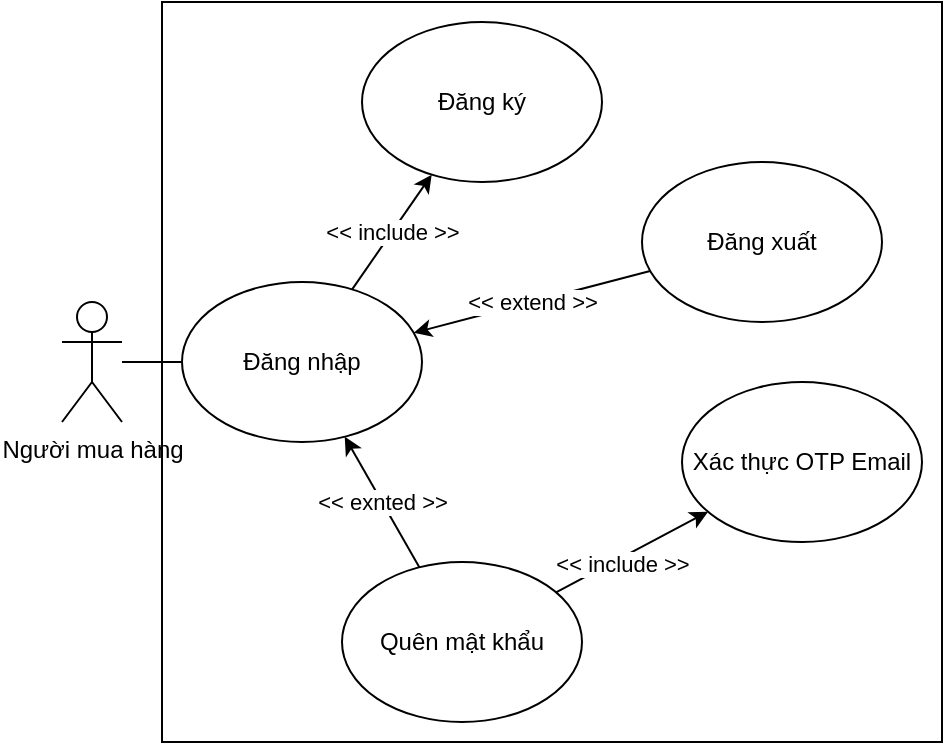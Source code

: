<mxfile version="19.0.3" type="device"><diagram id="qdzV78atOMRHT5t4Zyza" name="Page-1"><mxGraphModel dx="539" dy="351" grid="1" gridSize="10" guides="1" tooltips="1" connect="1" arrows="1" fold="1" page="1" pageScale="1" pageWidth="850" pageHeight="1100" math="0" shadow="0"><root><mxCell id="0"/><mxCell id="1" parent="0"/><mxCell id="TfkrD3XdmZY8tje7WvaH-3" value="" style="html=1;" parent="1" vertex="1"><mxGeometry x="260" y="170" width="390" height="370" as="geometry"/></mxCell><mxCell id="SUa7xZaceQAh24RORcjB-1" value="Đăng ký" style="ellipse;whiteSpace=wrap;html=1;" parent="1" vertex="1"><mxGeometry x="360" y="180" width="120" height="80" as="geometry"/></mxCell><mxCell id="SUa7xZaceQAh24RORcjB-2" value="Đăng xuất" style="ellipse;whiteSpace=wrap;html=1;" parent="1" vertex="1"><mxGeometry x="500" y="250" width="120" height="80" as="geometry"/></mxCell><mxCell id="SUa7xZaceQAh24RORcjB-3" value="Quên mật khẩu" style="ellipse;whiteSpace=wrap;html=1;" parent="1" vertex="1"><mxGeometry x="350" y="450" width="120" height="80" as="geometry"/></mxCell><mxCell id="SUa7xZaceQAh24RORcjB-6" value="&amp;lt;&amp;lt; extend &amp;gt;&amp;gt;" style="endArrow=classic;html=1;rounded=0;" parent="1" source="SUa7xZaceQAh24RORcjB-2" target="KLsR1nCnI2cu8LPLsGg4-1" edge="1"><mxGeometry width="50" height="50" relative="1" as="geometry"><mxPoint x="170" y="360" as="sourcePoint"/><mxPoint x="478.486" y="218.88" as="targetPoint"/></mxGeometry></mxCell><mxCell id="-P1lzFrRjVmCbPM7OM-O-2" style="rounded=0;orthogonalLoop=1;jettySize=auto;html=1;" parent="1" source="SUa7xZaceQAh24RORcjB-3" target="-P1lzFrRjVmCbPM7OM-O-1" edge="1"><mxGeometry relative="1" as="geometry"/></mxCell><mxCell id="-P1lzFrRjVmCbPM7OM-O-3" value="&amp;lt;&amp;lt; include &amp;gt;&amp;gt;" style="edgeLabel;html=1;align=center;verticalAlign=middle;resizable=0;points=[];" parent="-P1lzFrRjVmCbPM7OM-O-2" vertex="1" connectable="0"><mxGeometry x="0.215" y="4" relative="1" as="geometry"><mxPoint x="-11" y="13" as="offset"/></mxGeometry></mxCell><mxCell id="-P1lzFrRjVmCbPM7OM-O-1" value="Xác thực OTP Email" style="ellipse;whiteSpace=wrap;html=1;" parent="1" vertex="1"><mxGeometry x="520" y="360" width="120" height="80" as="geometry"/></mxCell><mxCell id="KLsR1nCnI2cu8LPLsGg4-4" style="edgeStyle=orthogonalEdgeStyle;rounded=0;orthogonalLoop=1;jettySize=auto;html=1;endArrow=none;endFill=0;" parent="1" source="08umBrjcM2W8GrR-wdAU-1" target="KLsR1nCnI2cu8LPLsGg4-1" edge="1"><mxGeometry relative="1" as="geometry"/></mxCell><mxCell id="08umBrjcM2W8GrR-wdAU-1" value="Người mua hàng" style="shape=umlActor;verticalLabelPosition=bottom;verticalAlign=top;html=1;outlineConnect=0;" parent="1" vertex="1"><mxGeometry x="210" y="320" width="30" height="60" as="geometry"/></mxCell><mxCell id="KLsR1nCnI2cu8LPLsGg4-1" value="Đăng nhập" style="ellipse;whiteSpace=wrap;html=1;" parent="1" vertex="1"><mxGeometry x="270" y="310" width="120" height="80" as="geometry"/></mxCell><mxCell id="KLsR1nCnI2cu8LPLsGg4-2" value="&amp;lt;&amp;lt; include &amp;gt;&amp;gt;" style="endArrow=classic;html=1;rounded=0;" parent="1" source="KLsR1nCnI2cu8LPLsGg4-1" target="SUa7xZaceQAh24RORcjB-1" edge="1"><mxGeometry width="50" height="50" relative="1" as="geometry"><mxPoint x="400" y="360" as="sourcePoint"/><mxPoint x="516.973" y="318.716" as="targetPoint"/></mxGeometry></mxCell><mxCell id="KLsR1nCnI2cu8LPLsGg4-3" value="&amp;lt;&amp;lt; exnted &amp;gt;&amp;gt;" style="endArrow=classic;html=1;rounded=0;" parent="1" source="SUa7xZaceQAh24RORcjB-3" target="KLsR1nCnI2cu8LPLsGg4-1" edge="1"><mxGeometry width="50" height="50" relative="1" as="geometry"><mxPoint x="410" y="370" as="sourcePoint"/><mxPoint x="526.973" y="328.716" as="targetPoint"/></mxGeometry></mxCell></root></mxGraphModel></diagram></mxfile>